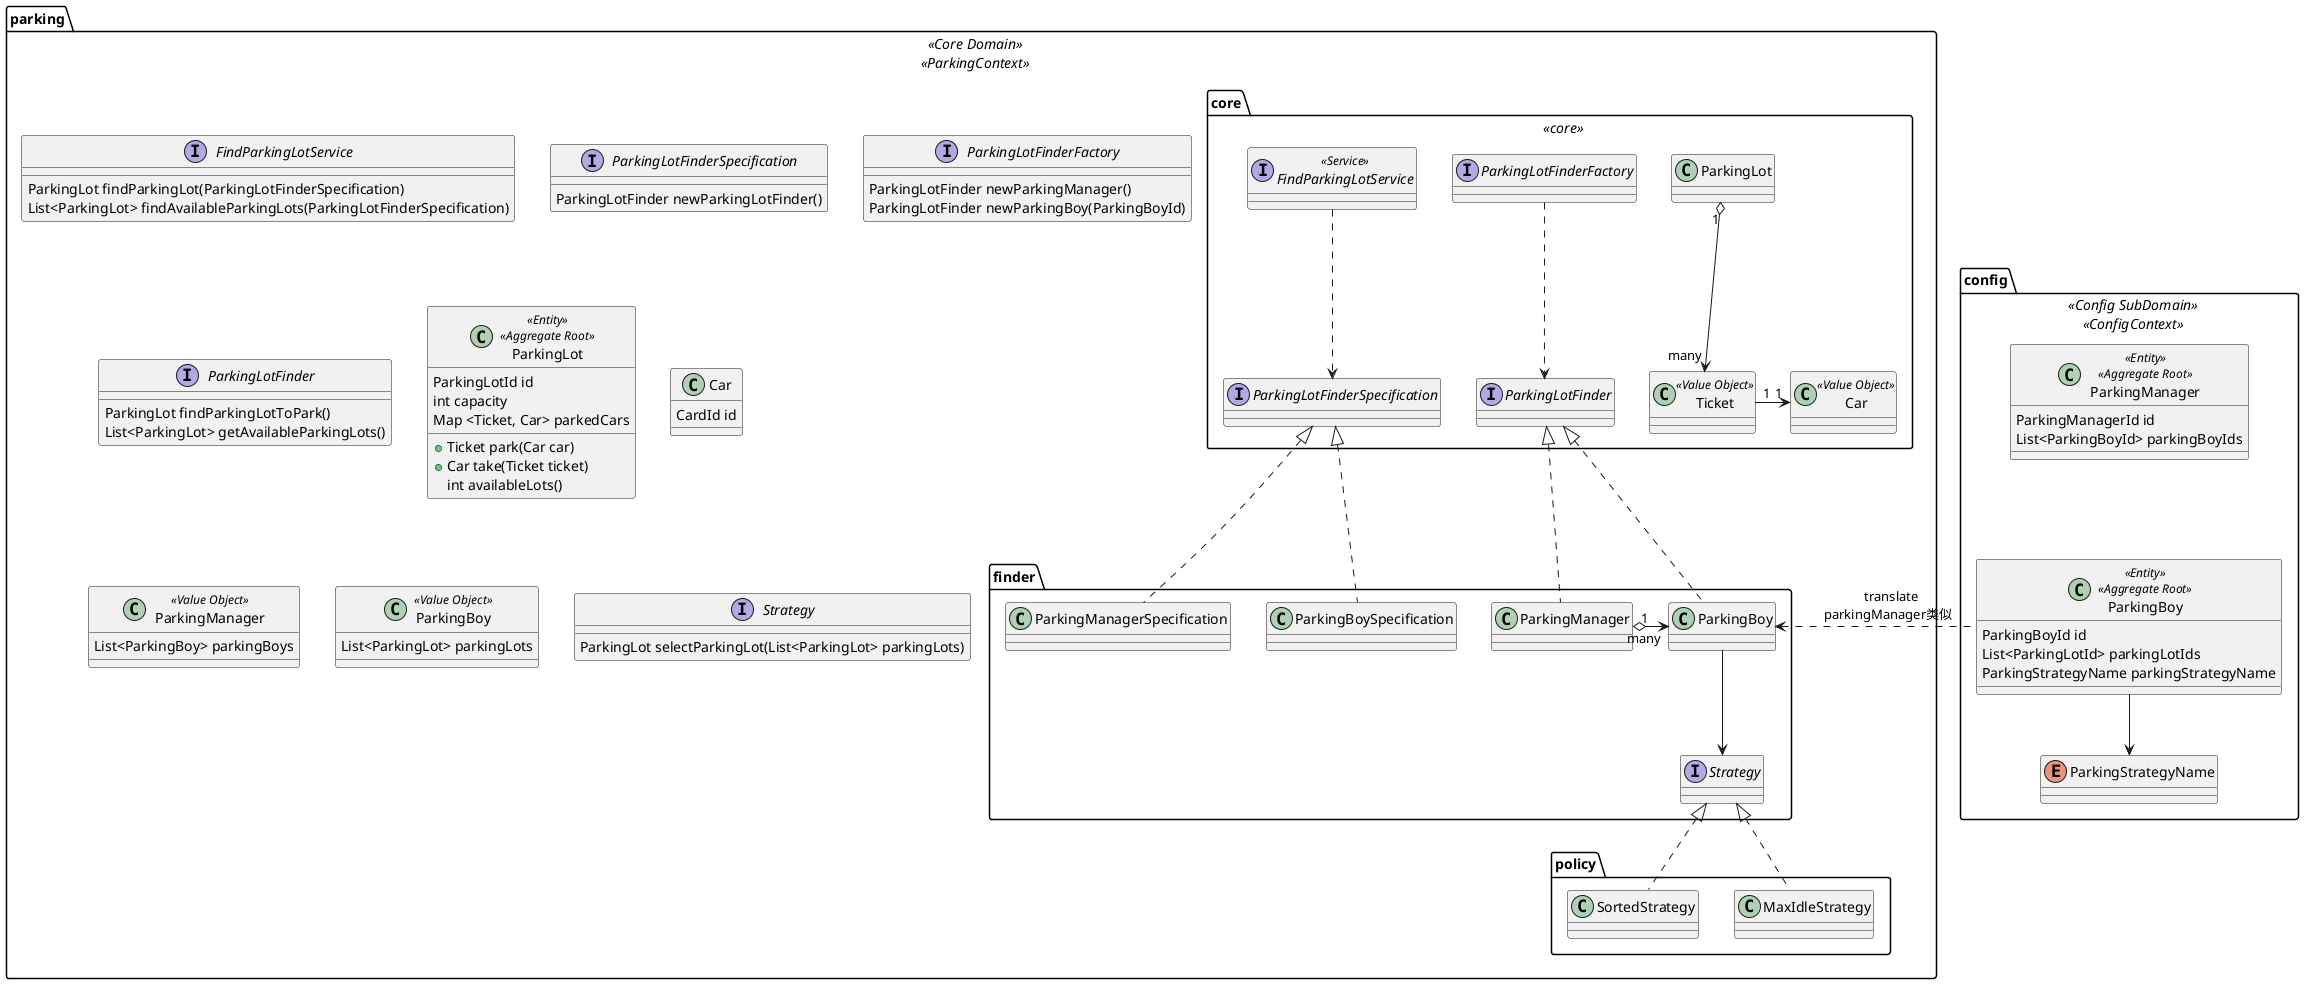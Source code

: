 @startuml

namespace config <<Config SubDomain>> <<ConfigContext>> {
  class ParkingManager <<Entity>> <<Aggregate Root>> {
     ParkingManagerId id
     List<ParkingBoyId> parkingBoyIds
  }
  class ParkingBoy <<Entity>> <<Aggregate Root>> {
    ParkingBoyId id
    List<ParkingLotId> parkingLotIds
    ParkingStrategyName parkingStrategyName
  }
  enum ParkingStrategyName
  ParkingBoy --> ParkingStrategyName

  ParkingManager --[hidden] ParkingBoy
}

package parking <<Core Domain>> <<ParkingContext>>{
  package core <<core>> {
    interface FindParkingLotService <<Service>>
    interface ParkingLotFinderSpecification
    interface ParkingLotFinderFactory
    interface ParkingLotFinder
    class ParkingLot
    Class Ticket <<Value Object>>
    class Car <<Value Object>>

    FindParkingLotService .down.> ParkingLotFinderSpecification
    ParkingLotFinderFactory .down.> ParkingLotFinder
    ParkingLot "1" o-down-> "many" Ticket
    Ticket "1" -right-> "1" Car

    FindParkingLotService  -[hidden]right-  ParkingLotFinderFactory
    ParkingLotFinderFactory -[hidden]right- ParkingLot
  }

  package finder {
    class ParkingManager
    class ParkingBoy
    class ParkingManagerSpecification
    class ParkingBoySpecification
    interface Strategy

    ParkingManager ..up|> ParkingLotFinder
    ParkingBoy ..up|> ParkingLotFinder

    ParkingManager  "1" o--right> "many" ParkingBoy
    ParkingBoy -down-> Strategy

    ParkingManagerSpecification ..up|> ParkingLotFinderSpecification
    ParkingBoySpecification ..up|> ParkingLotFinderSpecification

    config.ParkingBoy ..left> ParkingBoy :"         translate\n        parkingManager类似 "
  }

  package policy {
    class SortedStrategy
    class MaxIdleStrategy

    SortedStrategy ..up|> Strategy
    MaxIdleStrategy ..up|> Strategy
  }

  interface FindParkingLotService {
      ParkingLot findParkingLot(ParkingLotFinderSpecification)
      List<ParkingLot> findAvailableParkingLots(ParkingLotFinderSpecification)
  }

  interface ParkingLotFinderSpecification {
    ParkingLotFinder newParkingLotFinder()
  }

  interface ParkingLotFinderFactory {
    ParkingLotFinder newParkingManager()
    ParkingLotFinder newParkingBoy(ParkingBoyId)
  }

  interface ParkingLotFinder {
    ParkingLot findParkingLotToPark()
    List<ParkingLot> getAvailableParkingLots()
  }

  class ParkingLot <<Entity>> <<Aggregate Root>> {
      ParkingLotId id
      int capacity
      Map <Ticket, Car> parkedCars

      + Ticket park(Car car)
      + Car take(Ticket ticket)
      int availableLots()
  }

  Class Car {
    CardId id
  }

  class ParkingManager <<Value Object>> {
    List<ParkingBoy> parkingBoys
  }

  class ParkingBoy <<Value Object>> {
    List<ParkingLot> parkingLots
  }

  interface Strategy {
    ParkingLot selectParkingLot(List<ParkingLot> parkingLots)
  }
}
@enduml
